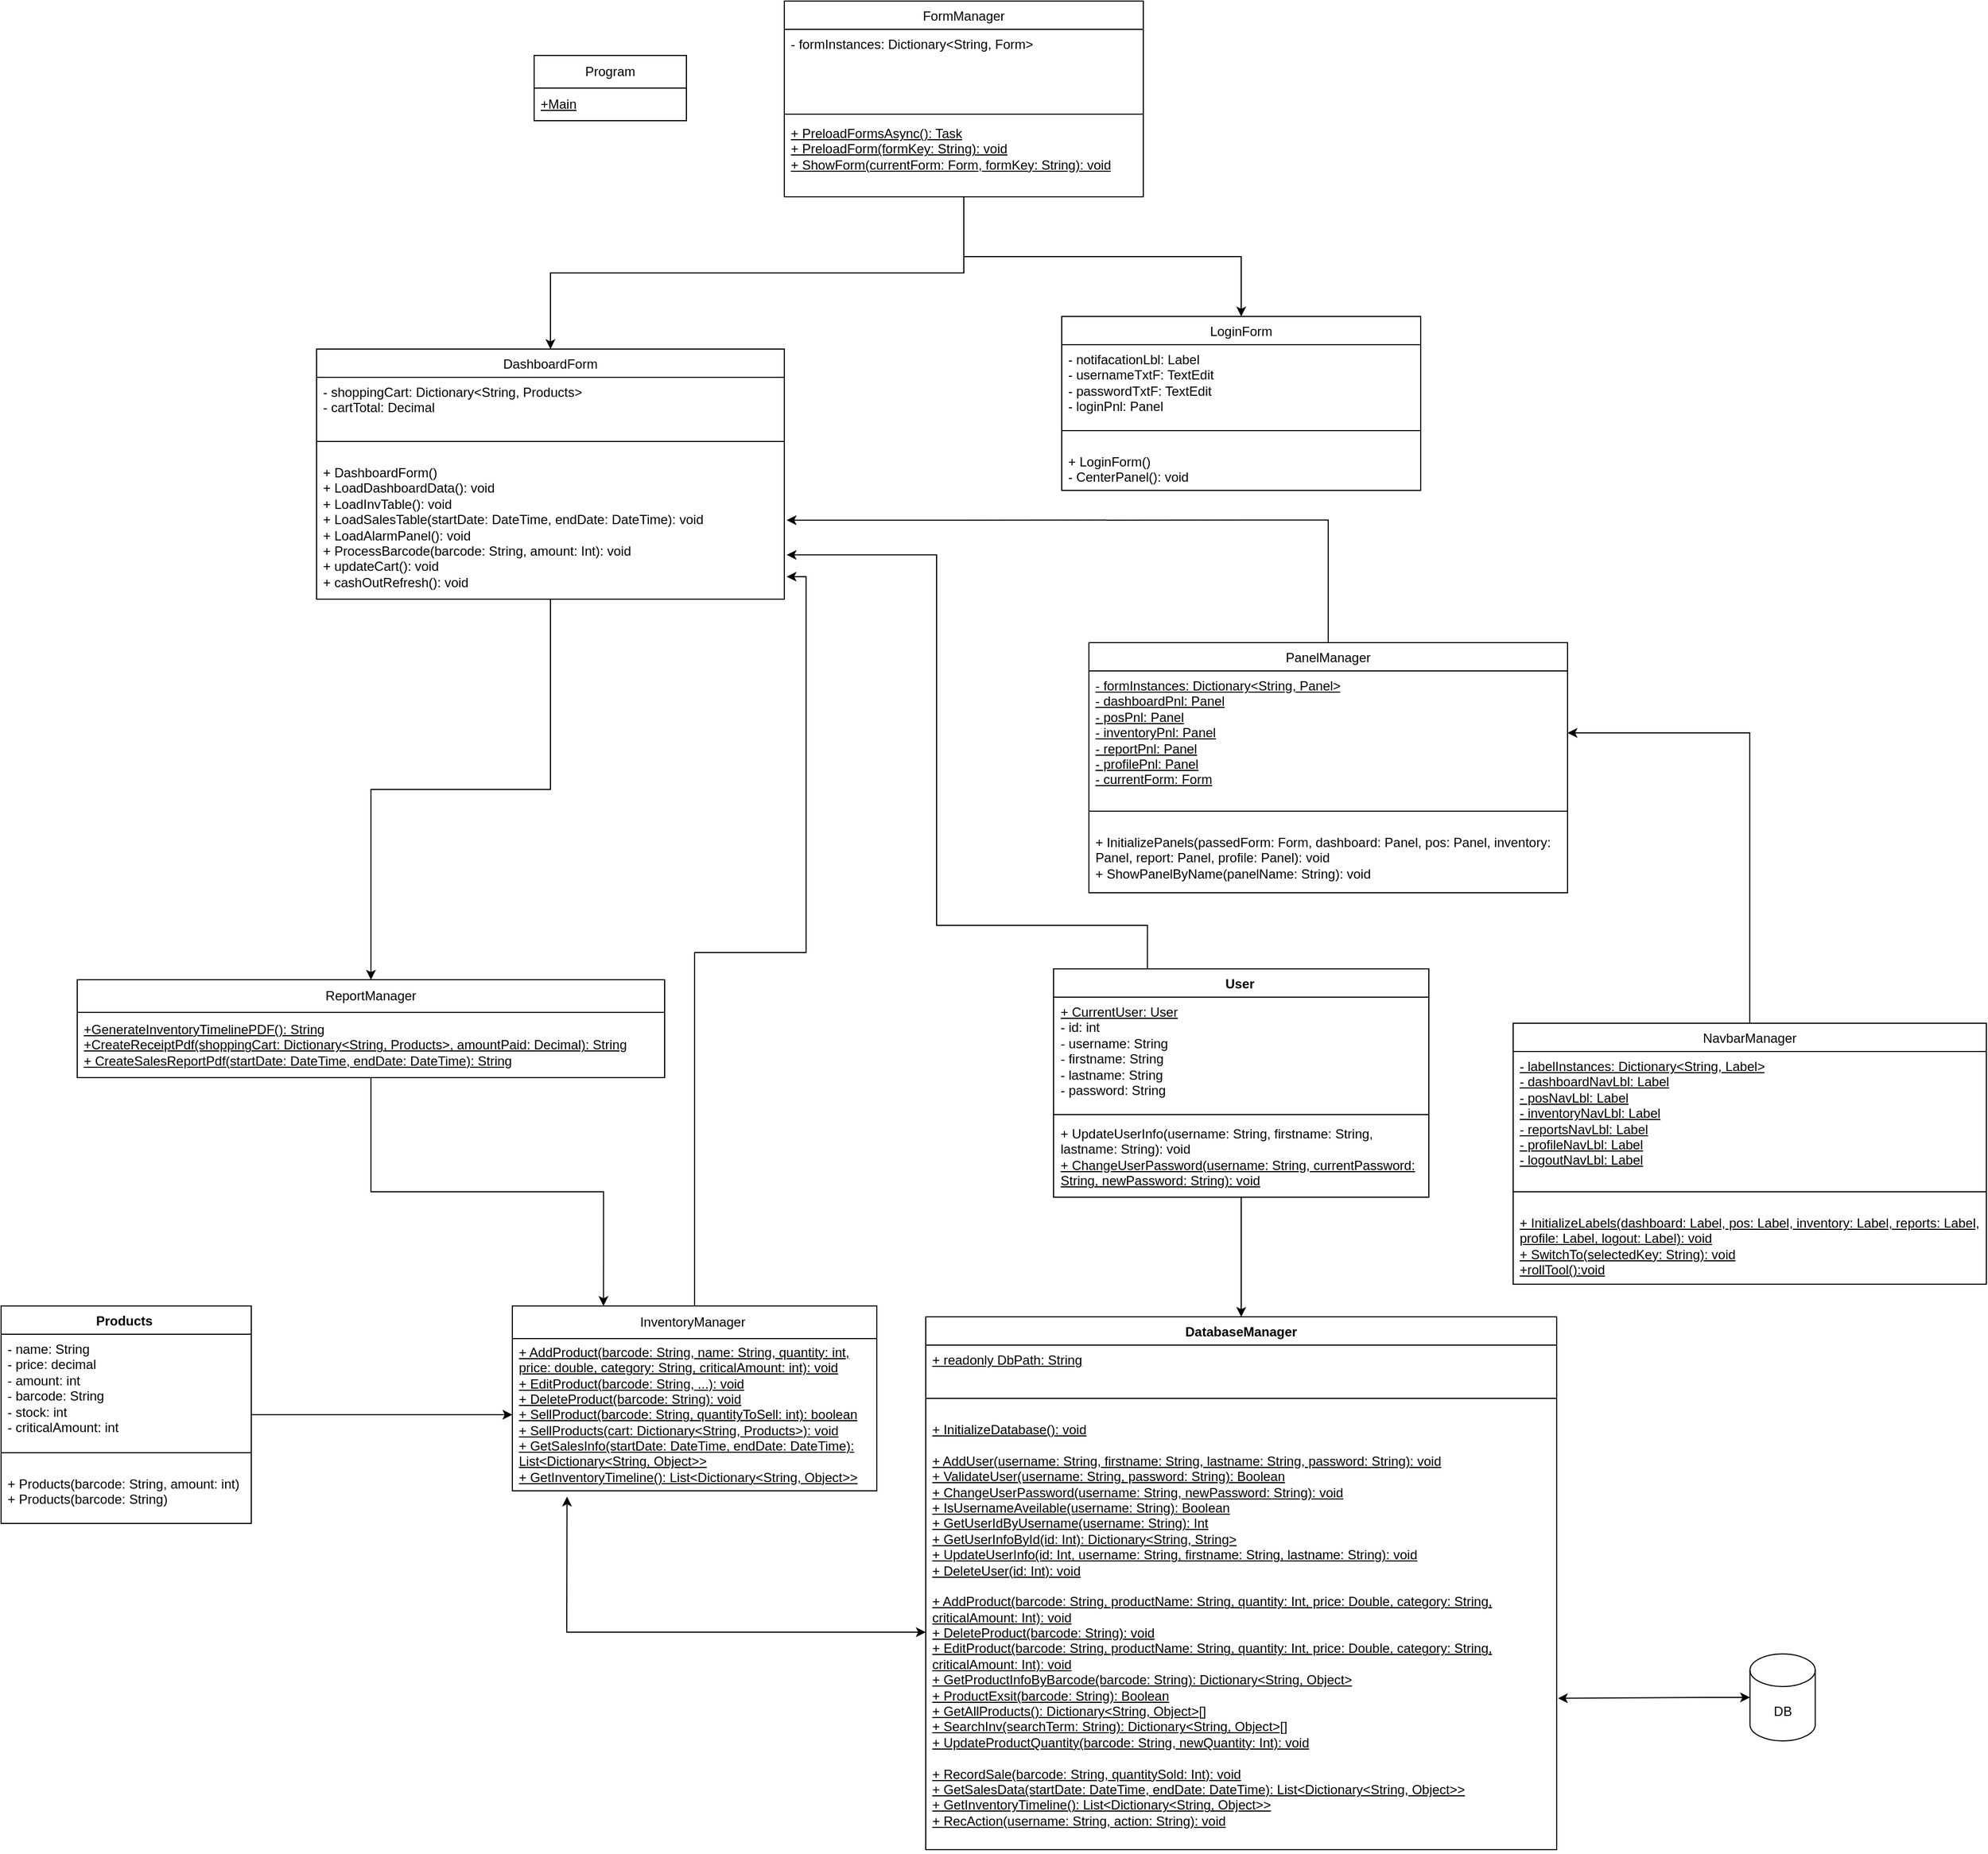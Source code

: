 <mxfile version="27.1.6">
  <diagram name="Page-1" id="xawNQxSA-GuUbvPUAfR9">
    <mxGraphModel dx="2507" dy="1938" grid="1" gridSize="10" guides="1" tooltips="1" connect="1" arrows="1" fold="1" page="1" pageScale="1" pageWidth="850" pageHeight="1100" math="0" shadow="0">
      <root>
        <mxCell id="0" />
        <mxCell id="1" parent="0" />
        <mxCell id="A_p3qt3_bed1-vWkP6F2-5" value="Program" style="swimlane;fontStyle=0;childLayout=stackLayout;horizontal=1;startSize=30;horizontalStack=0;resizeParent=1;resizeParentMax=0;resizeLast=0;collapsible=1;marginBottom=0;whiteSpace=wrap;html=1;" parent="1" vertex="1">
          <mxGeometry x="-20" y="-130" width="140" height="60" as="geometry" />
        </mxCell>
        <mxCell id="A_p3qt3_bed1-vWkP6F2-6" value="&lt;u&gt;+Main&lt;/u&gt;" style="text;strokeColor=none;fillColor=none;align=left;verticalAlign=middle;spacingLeft=4;spacingRight=4;overflow=hidden;points=[[0,0.5],[1,0.5]];portConstraint=eastwest;rotatable=0;whiteSpace=wrap;html=1;" parent="A_p3qt3_bed1-vWkP6F2-5" vertex="1">
          <mxGeometry y="30" width="140" height="30" as="geometry" />
        </mxCell>
        <mxCell id="A_p3qt3_bed1-vWkP6F2-44" style="edgeStyle=orthogonalEdgeStyle;rounded=0;orthogonalLoop=1;jettySize=auto;html=1;entryX=0.25;entryY=0;entryDx=0;entryDy=0;" parent="1" source="A_p3qt3_bed1-vWkP6F2-19" target="A_p3qt3_bed1-vWkP6F2-37" edge="1">
          <mxGeometry relative="1" as="geometry" />
        </mxCell>
        <mxCell id="A_p3qt3_bed1-vWkP6F2-19" value="ReportManager" style="swimlane;fontStyle=0;childLayout=stackLayout;horizontal=1;startSize=30;horizontalStack=0;resizeParent=1;resizeParentMax=0;resizeLast=0;collapsible=1;marginBottom=0;whiteSpace=wrap;html=1;" parent="1" vertex="1">
          <mxGeometry x="-440" y="720" width="540" height="90" as="geometry" />
        </mxCell>
        <mxCell id="A_p3qt3_bed1-vWkP6F2-20" value="&lt;div&gt;&lt;u&gt;+GenerateInventoryTimelinePDF(): String&lt;/u&gt;&lt;/div&gt;&lt;div&gt;&lt;u&gt;+CreateReceiptPdf(shoppingCart: Dictionary&amp;lt;String, Products&amp;gt;, amountPaid: Decimal): String&lt;/u&gt;&lt;/div&gt;&lt;div&gt;&lt;u&gt;+ CreateSalesReportPdf(startDate: DateTime, endDate: DateTime): String&lt;/u&gt;&lt;/div&gt;" style="text;strokeColor=none;fillColor=none;align=left;verticalAlign=middle;spacingLeft=4;spacingRight=4;overflow=hidden;points=[[0,0.5],[1,0.5]];portConstraint=eastwest;rotatable=0;whiteSpace=wrap;html=1;" parent="A_p3qt3_bed1-vWkP6F2-19" vertex="1">
          <mxGeometry y="30" width="540" height="60" as="geometry" />
        </mxCell>
        <mxCell id="A_p3qt3_bed1-vWkP6F2-37" value="InventoryManager&amp;nbsp;" style="swimlane;fontStyle=0;childLayout=stackLayout;horizontal=1;startSize=30;horizontalStack=0;resizeParent=1;resizeParentMax=0;resizeLast=0;collapsible=1;marginBottom=0;whiteSpace=wrap;html=1;" parent="1" vertex="1">
          <mxGeometry x="-40" y="1020" width="335" height="170" as="geometry" />
        </mxCell>
        <mxCell id="A_p3qt3_bed1-vWkP6F2-43" value="&lt;div&gt;&lt;u&gt;+ AddProduct(barcode: String, name: String, quantity: int, price: double, category: String, criticalAmount: int): void&lt;/u&gt;&lt;/div&gt;&lt;div&gt;&lt;u&gt;+ EditProduct(barcode: String, ...): void&lt;/u&gt;&lt;/div&gt;&lt;div&gt;&lt;u&gt;+ DeleteProduct(barcode: String): void&lt;/u&gt;&lt;/div&gt;&lt;div&gt;&lt;u&gt;+ SellProduct(barcode: String, quantityToSell: int): boolean&lt;/u&gt;&lt;/div&gt;&lt;div&gt;&lt;u&gt;+ SellProducts(cart: Dictionary&amp;lt;String, Products&amp;gt;): void&lt;/u&gt;&lt;/div&gt;&lt;div&gt;&lt;u&gt;+ GetSalesInfo(startDate: DateTime, endDate: DateTime): List&amp;lt;Dictionary&amp;lt;String, Object&amp;gt;&amp;gt;&lt;/u&gt;&lt;/div&gt;&lt;div&gt;&lt;u&gt;+ GetInventoryTimeline(): List&amp;lt;Dictionary&amp;lt;String, Object&amp;gt;&amp;gt;&lt;/u&gt;&lt;/div&gt;" style="text;strokeColor=none;fillColor=none;align=left;verticalAlign=middle;spacingLeft=4;spacingRight=4;overflow=hidden;points=[[0,0.5],[1,0.5]];portConstraint=eastwest;rotatable=0;whiteSpace=wrap;html=1;" parent="A_p3qt3_bed1-vWkP6F2-37" vertex="1">
          <mxGeometry y="30" width="335" height="140" as="geometry" />
        </mxCell>
        <mxCell id="A_p3qt3_bed1-vWkP6F2-84" style="edgeStyle=orthogonalEdgeStyle;rounded=0;orthogonalLoop=1;jettySize=auto;html=1;entryX=0.5;entryY=0;entryDx=0;entryDy=0;" parent="1" source="A_p3qt3_bed1-vWkP6F2-52" target="A_p3qt3_bed1-vWkP6F2-79" edge="1">
          <mxGeometry relative="1" as="geometry" />
        </mxCell>
        <mxCell id="A_p3qt3_bed1-vWkP6F2-52" value="User&amp;nbsp;" style="swimlane;fontStyle=1;align=center;verticalAlign=top;childLayout=stackLayout;horizontal=1;startSize=26;horizontalStack=0;resizeParent=1;resizeParentMax=0;resizeLast=0;collapsible=1;marginBottom=0;whiteSpace=wrap;html=1;" parent="1" vertex="1">
          <mxGeometry x="457.5" y="710" width="345" height="210" as="geometry" />
        </mxCell>
        <mxCell id="A_p3qt3_bed1-vWkP6F2-53" value="&lt;div&gt;&lt;u&gt;+ CurrentUser: User&lt;/u&gt;&lt;/div&gt;&lt;div&gt;- id: int&lt;/div&gt;&lt;div&gt;- username: String&lt;/div&gt;&lt;div&gt;- firstname: String&lt;/div&gt;&lt;div&gt;- lastname: String&lt;/div&gt;&lt;div&gt;- password: String&lt;/div&gt;" style="text;strokeColor=none;fillColor=none;align=left;verticalAlign=top;spacingLeft=4;spacingRight=4;overflow=hidden;rotatable=0;points=[[0,0.5],[1,0.5]];portConstraint=eastwest;whiteSpace=wrap;html=1;" parent="A_p3qt3_bed1-vWkP6F2-52" vertex="1">
          <mxGeometry y="26" width="345" height="104" as="geometry" />
        </mxCell>
        <mxCell id="A_p3qt3_bed1-vWkP6F2-54" value="" style="line;strokeWidth=1;fillColor=none;align=left;verticalAlign=middle;spacingTop=-1;spacingLeft=3;spacingRight=3;rotatable=0;labelPosition=right;points=[];portConstraint=eastwest;strokeColor=inherit;" parent="A_p3qt3_bed1-vWkP6F2-52" vertex="1">
          <mxGeometry y="130" width="345" height="8" as="geometry" />
        </mxCell>
        <mxCell id="A_p3qt3_bed1-vWkP6F2-55" value="&lt;div&gt;+ UpdateUserInfo(username: String, firstname: String, lastname: String): void&lt;/div&gt;&lt;div&gt;&lt;u&gt;+ ChangeUserPassword(username: String, currentPassword: String, newPassword: String): void&lt;/u&gt;&lt;/div&gt;" style="text;strokeColor=none;fillColor=none;align=left;verticalAlign=top;spacingLeft=4;spacingRight=4;overflow=hidden;rotatable=0;points=[[0,0.5],[1,0.5]];portConstraint=eastwest;whiteSpace=wrap;html=1;" parent="A_p3qt3_bed1-vWkP6F2-52" vertex="1">
          <mxGeometry y="138" width="345" height="72" as="geometry" />
        </mxCell>
        <mxCell id="A_p3qt3_bed1-vWkP6F2-117" style="edgeStyle=orthogonalEdgeStyle;rounded=0;orthogonalLoop=1;jettySize=auto;html=1;entryX=0;entryY=0.5;entryDx=0;entryDy=0;" parent="1" source="A_p3qt3_bed1-vWkP6F2-57" target="A_p3qt3_bed1-vWkP6F2-43" edge="1">
          <mxGeometry relative="1" as="geometry" />
        </mxCell>
        <mxCell id="A_p3qt3_bed1-vWkP6F2-57" value="Products&amp;nbsp;" style="swimlane;fontStyle=1;align=center;verticalAlign=top;childLayout=stackLayout;horizontal=1;startSize=26;horizontalStack=0;resizeParent=1;resizeParentMax=0;resizeLast=0;collapsible=1;marginBottom=0;whiteSpace=wrap;html=1;" parent="1" vertex="1">
          <mxGeometry x="-510" y="1020" width="230" height="200" as="geometry" />
        </mxCell>
        <mxCell id="A_p3qt3_bed1-vWkP6F2-58" value="&lt;div&gt;- name: String&lt;/div&gt;&lt;div&gt;- price: decimal&lt;/div&gt;&lt;div&gt;- amount: int&lt;/div&gt;&lt;div&gt;- barcode: String&lt;/div&gt;&lt;div&gt;- stock: int&lt;/div&gt;&lt;div&gt;- criticalAmount: int&lt;/div&gt;" style="text;strokeColor=none;fillColor=none;align=left;verticalAlign=top;spacingLeft=4;spacingRight=4;overflow=hidden;rotatable=0;points=[[0,0.5],[1,0.5]];portConstraint=eastwest;whiteSpace=wrap;html=1;" parent="A_p3qt3_bed1-vWkP6F2-57" vertex="1">
          <mxGeometry y="26" width="230" height="94" as="geometry" />
        </mxCell>
        <mxCell id="A_p3qt3_bed1-vWkP6F2-59" value="" style="line;strokeWidth=1;fillColor=none;align=left;verticalAlign=middle;spacingTop=-1;spacingLeft=3;spacingRight=3;rotatable=0;labelPosition=right;points=[];portConstraint=eastwest;strokeColor=inherit;" parent="A_p3qt3_bed1-vWkP6F2-57" vertex="1">
          <mxGeometry y="120" width="230" height="30" as="geometry" />
        </mxCell>
        <mxCell id="A_p3qt3_bed1-vWkP6F2-75" value="&lt;div&gt;+ Products(barcode: String, amount: int)&lt;/div&gt;&lt;div&gt;+ Products(barcode: String)&lt;/div&gt;" style="text;strokeColor=none;fillColor=none;align=left;verticalAlign=top;spacingLeft=4;spacingRight=4;overflow=hidden;rotatable=0;points=[[0,0.5],[1,0.5]];portConstraint=eastwest;whiteSpace=wrap;html=1;" parent="A_p3qt3_bed1-vWkP6F2-57" vertex="1">
          <mxGeometry y="150" width="230" height="50" as="geometry" />
        </mxCell>
        <mxCell id="A_p3qt3_bed1-vWkP6F2-104" style="edgeStyle=orthogonalEdgeStyle;rounded=0;orthogonalLoop=1;jettySize=auto;html=1;" parent="1" source="A_p3qt3_bed1-vWkP6F2-68" target="A_p3qt3_bed1-vWkP6F2-100" edge="1">
          <mxGeometry relative="1" as="geometry" />
        </mxCell>
        <mxCell id="A_p3qt3_bed1-vWkP6F2-110" style="edgeStyle=orthogonalEdgeStyle;rounded=0;orthogonalLoop=1;jettySize=auto;html=1;entryX=0.5;entryY=0;entryDx=0;entryDy=0;" parent="1" source="A_p3qt3_bed1-vWkP6F2-68" target="A_p3qt3_bed1-vWkP6F2-105" edge="1">
          <mxGeometry relative="1" as="geometry" />
        </mxCell>
        <mxCell id="A_p3qt3_bed1-vWkP6F2-68" value="&lt;span style=&quot;font-weight: 400;&quot;&gt;FormManager&lt;/span&gt;" style="swimlane;fontStyle=1;align=center;verticalAlign=top;childLayout=stackLayout;horizontal=1;startSize=26;horizontalStack=0;resizeParent=1;resizeParentMax=0;resizeLast=0;collapsible=1;marginBottom=0;whiteSpace=wrap;html=1;" parent="1" vertex="1">
          <mxGeometry x="210" y="-180" width="330" height="180" as="geometry" />
        </mxCell>
        <mxCell id="A_p3qt3_bed1-vWkP6F2-69" value="- formInstances: Dictionary&amp;lt;String, Form&amp;gt;" style="text;strokeColor=none;fillColor=none;align=left;verticalAlign=top;spacingLeft=4;spacingRight=4;overflow=hidden;rotatable=0;points=[[0,0.5],[1,0.5]];portConstraint=eastwest;whiteSpace=wrap;html=1;" parent="A_p3qt3_bed1-vWkP6F2-68" vertex="1">
          <mxGeometry y="26" width="330" height="74" as="geometry" />
        </mxCell>
        <mxCell id="A_p3qt3_bed1-vWkP6F2-70" value="" style="line;strokeWidth=1;fillColor=none;align=left;verticalAlign=middle;spacingTop=-1;spacingLeft=3;spacingRight=3;rotatable=0;labelPosition=right;points=[];portConstraint=eastwest;strokeColor=inherit;" parent="A_p3qt3_bed1-vWkP6F2-68" vertex="1">
          <mxGeometry y="100" width="330" height="8" as="geometry" />
        </mxCell>
        <mxCell id="A_p3qt3_bed1-vWkP6F2-71" value="&lt;div&gt;&lt;u&gt;+ PreloadFormsAsync(): Task&lt;/u&gt;&lt;/div&gt;&lt;div&gt;&lt;u&gt;+ PreloadForm(formKey: String): void&lt;/u&gt;&lt;/div&gt;&lt;div&gt;&lt;u&gt;+ ShowForm(currentForm: Form, formKey: String): void&lt;/u&gt;&lt;/div&gt;" style="text;strokeColor=none;fillColor=none;align=left;verticalAlign=top;spacingLeft=4;spacingRight=4;overflow=hidden;rotatable=0;points=[[0,0.5],[1,0.5]];portConstraint=eastwest;whiteSpace=wrap;html=1;" parent="A_p3qt3_bed1-vWkP6F2-68" vertex="1">
          <mxGeometry y="108" width="330" height="72" as="geometry" />
        </mxCell>
        <mxCell id="A_p3qt3_bed1-vWkP6F2-76" value="DB" style="shape=cylinder3;whiteSpace=wrap;html=1;boundedLbl=1;backgroundOutline=1;size=15;" parent="1" vertex="1">
          <mxGeometry x="1097.7" y="1340" width="60" height="80" as="geometry" />
        </mxCell>
        <mxCell id="A_p3qt3_bed1-vWkP6F2-78" value="" style="endArrow=classic;startArrow=classic;html=1;rounded=0;entryX=0;entryY=0.5;entryDx=0;entryDy=0;entryPerimeter=0;exitX=1.002;exitY=0.652;exitDx=0;exitDy=0;exitPerimeter=0;" parent="1" source="A_p3qt3_bed1-vWkP6F2-82" target="A_p3qt3_bed1-vWkP6F2-76" edge="1">
          <mxGeometry width="50" height="50" relative="1" as="geometry">
            <mxPoint x="1010" y="1380.98" as="sourcePoint" />
            <mxPoint x="1097.7" y="1370" as="targetPoint" />
            <Array as="points">
              <mxPoint x="1057.7" y="1380" />
            </Array>
          </mxGeometry>
        </mxCell>
        <mxCell id="A_p3qt3_bed1-vWkP6F2-79" value="DatabaseManager" style="swimlane;fontStyle=1;align=center;verticalAlign=top;childLayout=stackLayout;horizontal=1;startSize=26;horizontalStack=0;resizeParent=1;resizeParentMax=0;resizeLast=0;collapsible=1;marginBottom=0;whiteSpace=wrap;html=1;" parent="1" vertex="1">
          <mxGeometry x="340" y="1030" width="580" height="490" as="geometry" />
        </mxCell>
        <mxCell id="A_p3qt3_bed1-vWkP6F2-80" value="&lt;u&gt;+ readonly DbPath: String&lt;/u&gt;" style="text;strokeColor=none;fillColor=none;align=left;verticalAlign=top;spacingLeft=4;spacingRight=4;overflow=hidden;rotatable=0;points=[[0,0.5],[1,0.5]];portConstraint=eastwest;whiteSpace=wrap;html=1;" parent="A_p3qt3_bed1-vWkP6F2-79" vertex="1">
          <mxGeometry y="26" width="580" height="34" as="geometry" />
        </mxCell>
        <mxCell id="A_p3qt3_bed1-vWkP6F2-81" value="" style="line;strokeWidth=1;fillColor=none;align=left;verticalAlign=middle;spacingTop=-1;spacingLeft=3;spacingRight=3;rotatable=0;labelPosition=right;points=[];portConstraint=eastwest;strokeColor=inherit;" parent="A_p3qt3_bed1-vWkP6F2-79" vertex="1">
          <mxGeometry y="60" width="580" height="30" as="geometry" />
        </mxCell>
        <mxCell id="A_p3qt3_bed1-vWkP6F2-82" value="&lt;div&gt;&lt;u&gt;+ InitializeDatabase(): void&lt;/u&gt;&lt;/div&gt;&lt;div&gt;&lt;u&gt;&lt;br&gt;&lt;/u&gt;&lt;/div&gt;&lt;div&gt;&lt;u&gt;+ AddUser(username: String, firstname: String, lastname: String, password: String): void&lt;/u&gt;&lt;/div&gt;&lt;div&gt;&lt;u&gt;+ ValidateUser(username: String, password: String): Boolean&lt;/u&gt;&lt;/div&gt;&lt;div&gt;&lt;u&gt;+ ChangeUserPassword(username: String, newPassword: String): void&lt;/u&gt;&lt;/div&gt;&lt;div&gt;&lt;u&gt;+ IsUsernameAveilable(username: String): Boolean&lt;/u&gt;&lt;/div&gt;&lt;div&gt;&lt;u&gt;+ GetUserIdByUsername(username: String): Int&lt;/u&gt;&lt;/div&gt;&lt;div&gt;&lt;u&gt;+ GetUserInfoById(id: Int): Dictionary&amp;lt;String, String&amp;gt;&lt;/u&gt;&lt;/div&gt;&lt;div&gt;&lt;u&gt;+ UpdateUserInfo(id: Int, username: String, firstname: String, lastname: String): void&lt;/u&gt;&lt;/div&gt;&lt;div&gt;&lt;u&gt;+ DeleteUser(id: Int): void&lt;/u&gt;&lt;/div&gt;&lt;div&gt;&lt;u&gt;&lt;br&gt;&lt;/u&gt;&lt;/div&gt;&lt;div&gt;&lt;u&gt;+ AddProduct(barcode: String, productName: String, quantity: Int, price: Double, category: String, criticalAmount: Int): void&lt;/u&gt;&lt;/div&gt;&lt;div&gt;&lt;u&gt;+ DeleteProduct(barcode: String): void&lt;/u&gt;&lt;/div&gt;&lt;div&gt;&lt;u&gt;+ EditProduct(barcode: String, productName: String, quantity: Int, price: Double, category: String, criticalAmount: Int): void&lt;/u&gt;&lt;/div&gt;&lt;div&gt;&lt;u&gt;+ GetProductInfoByBarcode(barcode: String): Dictionary&amp;lt;String, Object&amp;gt;&lt;/u&gt;&lt;/div&gt;&lt;div&gt;&lt;u&gt;+ ProductExsit(barcode: String): Boolean&lt;/u&gt;&lt;/div&gt;&lt;div&gt;&lt;u&gt;+ GetAllProducts(): Dictionary&amp;lt;String, Object&amp;gt;[]&lt;/u&gt;&lt;/div&gt;&lt;div&gt;&lt;u&gt;+ SearchInv(searchTerm: String): Dictionary&amp;lt;String, Object&amp;gt;[]&lt;/u&gt;&lt;/div&gt;&lt;div&gt;&lt;u&gt;+ UpdateProductQuantity(barcode: String, newQuantity: Int): void&lt;/u&gt;&lt;/div&gt;&lt;div&gt;&lt;u&gt;&lt;br&gt;&lt;/u&gt;&lt;/div&gt;&lt;div&gt;&lt;u&gt;+ RecordSale(barcode: String, quantitySold: Int): void&lt;/u&gt;&lt;/div&gt;&lt;div&gt;&lt;u&gt;+ GetSalesData(startDate: DateTime, endDate: DateTime): List&amp;lt;Dictionary&amp;lt;String, Object&amp;gt;&amp;gt;&lt;/u&gt;&lt;/div&gt;&lt;div&gt;&lt;u&gt;+ GetInventoryTimeline(): List&amp;lt;Dictionary&amp;lt;String, Object&amp;gt;&amp;gt;&lt;/u&gt;&lt;/div&gt;&lt;div&gt;&lt;u&gt;+ RecAction(username: String, action: String): void&lt;/u&gt;&lt;/div&gt;" style="text;strokeColor=none;fillColor=none;align=left;verticalAlign=top;spacingLeft=4;spacingRight=4;overflow=hidden;rotatable=0;points=[[0,0.5],[1,0.5]];portConstraint=eastwest;whiteSpace=wrap;html=1;" parent="A_p3qt3_bed1-vWkP6F2-79" vertex="1">
          <mxGeometry y="90" width="580" height="400" as="geometry" />
        </mxCell>
        <mxCell id="A_p3qt3_bed1-vWkP6F2-120" style="edgeStyle=orthogonalEdgeStyle;rounded=0;orthogonalLoop=1;jettySize=auto;html=1;entryX=1;entryY=0.5;entryDx=0;entryDy=0;" parent="1" source="A_p3qt3_bed1-vWkP6F2-89" target="A_p3qt3_bed1-vWkP6F2-96" edge="1">
          <mxGeometry relative="1" as="geometry" />
        </mxCell>
        <mxCell id="A_p3qt3_bed1-vWkP6F2-89" value="&lt;span style=&quot;font-weight: 400;&quot;&gt;NavbarManager&lt;/span&gt;" style="swimlane;fontStyle=1;align=center;verticalAlign=top;childLayout=stackLayout;horizontal=1;startSize=26;horizontalStack=0;resizeParent=1;resizeParentMax=0;resizeLast=0;collapsible=1;marginBottom=0;whiteSpace=wrap;html=1;" parent="1" vertex="1">
          <mxGeometry x="880" y="760" width="435" height="240" as="geometry" />
        </mxCell>
        <mxCell id="A_p3qt3_bed1-vWkP6F2-90" value="&lt;div&gt;&lt;u&gt;- labelInstances: Dictionary&amp;lt;String, Label&amp;gt;&lt;/u&gt;&lt;/div&gt;&lt;div&gt;&lt;u&gt;- dashboardNavLbl: Label&lt;/u&gt;&lt;/div&gt;&lt;div&gt;&lt;u&gt;- posNavLbl: Label&lt;/u&gt;&lt;/div&gt;&lt;div&gt;&lt;u&gt;- inventoryNavLbl: Label&lt;/u&gt;&lt;/div&gt;&lt;div&gt;&lt;u&gt;- reportsNavLbl: Label&lt;/u&gt;&lt;/div&gt;&lt;div&gt;&lt;u&gt;- profileNavLbl: Label&lt;/u&gt;&lt;/div&gt;&lt;div&gt;&lt;u&gt;- logoutNavLbl: Label&lt;/u&gt;&lt;/div&gt;" style="text;strokeColor=none;fillColor=none;align=left;verticalAlign=top;spacingLeft=4;spacingRight=4;overflow=hidden;rotatable=0;points=[[0,0.5],[1,0.5]];portConstraint=eastwest;whiteSpace=wrap;html=1;" parent="A_p3qt3_bed1-vWkP6F2-89" vertex="1">
          <mxGeometry y="26" width="435" height="114" as="geometry" />
        </mxCell>
        <mxCell id="A_p3qt3_bed1-vWkP6F2-91" value="" style="line;strokeWidth=1;fillColor=none;align=left;verticalAlign=middle;spacingTop=-1;spacingLeft=3;spacingRight=3;rotatable=0;labelPosition=right;points=[];portConstraint=eastwest;strokeColor=inherit;" parent="A_p3qt3_bed1-vWkP6F2-89" vertex="1">
          <mxGeometry y="140" width="435" height="30" as="geometry" />
        </mxCell>
        <mxCell id="A_p3qt3_bed1-vWkP6F2-92" value="&lt;div&gt;&lt;u&gt;+ InitializeLabels(dashboard: Label, pos: Label, inventory: Label, reports: Label, profile: Label, logout: Label): void&lt;/u&gt;&lt;/div&gt;&lt;div&gt;&lt;u&gt;+ SwitchTo(selectedKey: String): void&lt;/u&gt;&lt;/div&gt;&lt;div&gt;&lt;u&gt;+&lt;/u&gt;&lt;span style=&quot;background-color: transparent;&quot;&gt;&lt;u&gt;rollTool():void&lt;/u&gt;&lt;/span&gt;&lt;/div&gt;" style="text;strokeColor=none;fillColor=none;align=left;verticalAlign=top;spacingLeft=4;spacingRight=4;overflow=hidden;rotatable=0;points=[[0,0.5],[1,0.5]];portConstraint=eastwest;whiteSpace=wrap;html=1;" parent="A_p3qt3_bed1-vWkP6F2-89" vertex="1">
          <mxGeometry y="170" width="435" height="70" as="geometry" />
        </mxCell>
        <mxCell id="A_p3qt3_bed1-vWkP6F2-95" value="&lt;span style=&quot;font-weight: 400;&quot;&gt;PanelManager&lt;/span&gt;" style="swimlane;fontStyle=1;align=center;verticalAlign=top;childLayout=stackLayout;horizontal=1;startSize=26;horizontalStack=0;resizeParent=1;resizeParentMax=0;resizeLast=0;collapsible=1;marginBottom=0;whiteSpace=wrap;html=1;" parent="1" vertex="1">
          <mxGeometry x="490" y="410" width="440" height="230" as="geometry" />
        </mxCell>
        <mxCell id="A_p3qt3_bed1-vWkP6F2-96" value="&lt;div&gt;&lt;u&gt;- formInstances: Dictionary&amp;lt;String, Panel&amp;gt;&lt;/u&gt;&lt;/div&gt;&lt;div&gt;&lt;u&gt;- dashboardPnl: Panel&lt;/u&gt;&lt;/div&gt;&lt;div&gt;&lt;u&gt;- posPnl: Panel&lt;/u&gt;&lt;/div&gt;&lt;div&gt;&lt;u&gt;- inventoryPnl: Panel&lt;/u&gt;&lt;/div&gt;&lt;div&gt;&lt;u&gt;- reportPnl: Panel&lt;/u&gt;&lt;/div&gt;&lt;div&gt;&lt;u&gt;- profilePnl: Panel&lt;/u&gt;&lt;/div&gt;&lt;div&gt;&lt;u&gt;- currentForm: Form&lt;/u&gt;&lt;/div&gt;" style="text;strokeColor=none;fillColor=none;align=left;verticalAlign=top;spacingLeft=4;spacingRight=4;overflow=hidden;rotatable=0;points=[[0,0.5],[1,0.5]];portConstraint=eastwest;whiteSpace=wrap;html=1;" parent="A_p3qt3_bed1-vWkP6F2-95" vertex="1">
          <mxGeometry y="26" width="440" height="114" as="geometry" />
        </mxCell>
        <mxCell id="A_p3qt3_bed1-vWkP6F2-97" value="" style="line;strokeWidth=1;fillColor=none;align=left;verticalAlign=middle;spacingTop=-1;spacingLeft=3;spacingRight=3;rotatable=0;labelPosition=right;points=[];portConstraint=eastwest;strokeColor=inherit;" parent="A_p3qt3_bed1-vWkP6F2-95" vertex="1">
          <mxGeometry y="140" width="440" height="30" as="geometry" />
        </mxCell>
        <mxCell id="A_p3qt3_bed1-vWkP6F2-98" value="&lt;div&gt;+ InitializePanels(passedForm: Form, dashboard: Panel, pos: Panel, inventory: Panel, report: Panel, profile: Panel): void&lt;/div&gt;&lt;div&gt;+ ShowPanelByName(panelName: String): void&lt;/div&gt;" style="text;strokeColor=none;fillColor=none;align=left;verticalAlign=top;spacingLeft=4;spacingRight=4;overflow=hidden;rotatable=0;points=[[0,0.5],[1,0.5]];portConstraint=eastwest;whiteSpace=wrap;html=1;" parent="A_p3qt3_bed1-vWkP6F2-95" vertex="1">
          <mxGeometry y="170" width="440" height="60" as="geometry" />
        </mxCell>
        <mxCell id="A_p3qt3_bed1-vWkP6F2-100" value="&lt;span style=&quot;font-weight: 400;&quot;&gt;LoginForm&lt;/span&gt;" style="swimlane;fontStyle=1;align=center;verticalAlign=top;childLayout=stackLayout;horizontal=1;startSize=26;horizontalStack=0;resizeParent=1;resizeParentMax=0;resizeLast=0;collapsible=1;marginBottom=0;whiteSpace=wrap;html=1;" parent="1" vertex="1">
          <mxGeometry x="465" y="110" width="330" height="160" as="geometry" />
        </mxCell>
        <mxCell id="A_p3qt3_bed1-vWkP6F2-101" value="&lt;div&gt;- notifacationLbl: Label&lt;/div&gt;&lt;div&gt;- usernameTxtF: TextEdit&lt;/div&gt;&lt;div&gt;- passwordTxtF: TextEdit&lt;/div&gt;&lt;div&gt;- loginPnl: Panel&lt;/div&gt;" style="text;strokeColor=none;fillColor=none;align=left;verticalAlign=top;spacingLeft=4;spacingRight=4;overflow=hidden;rotatable=0;points=[[0,0.5],[1,0.5]];portConstraint=eastwest;whiteSpace=wrap;html=1;" parent="A_p3qt3_bed1-vWkP6F2-100" vertex="1">
          <mxGeometry y="26" width="330" height="64" as="geometry" />
        </mxCell>
        <mxCell id="A_p3qt3_bed1-vWkP6F2-102" value="" style="line;strokeWidth=1;fillColor=none;align=left;verticalAlign=middle;spacingTop=-1;spacingLeft=3;spacingRight=3;rotatable=0;labelPosition=right;points=[];portConstraint=eastwest;strokeColor=inherit;" parent="A_p3qt3_bed1-vWkP6F2-100" vertex="1">
          <mxGeometry y="90" width="330" height="30" as="geometry" />
        </mxCell>
        <mxCell id="A_p3qt3_bed1-vWkP6F2-103" value="&lt;div&gt;+ LoginForm()&lt;/div&gt;&lt;div&gt;- CenterPanel(): void&lt;/div&gt;" style="text;strokeColor=none;fillColor=none;align=left;verticalAlign=top;spacingLeft=4;spacingRight=4;overflow=hidden;rotatable=0;points=[[0,0.5],[1,0.5]];portConstraint=eastwest;whiteSpace=wrap;html=1;" parent="A_p3qt3_bed1-vWkP6F2-100" vertex="1">
          <mxGeometry y="120" width="330" height="40" as="geometry" />
        </mxCell>
        <mxCell id="A_p3qt3_bed1-vWkP6F2-109" style="edgeStyle=orthogonalEdgeStyle;rounded=0;orthogonalLoop=1;jettySize=auto;html=1;entryX=0.5;entryY=0;entryDx=0;entryDy=0;" parent="1" source="A_p3qt3_bed1-vWkP6F2-105" target="A_p3qt3_bed1-vWkP6F2-19" edge="1">
          <mxGeometry relative="1" as="geometry" />
        </mxCell>
        <mxCell id="A_p3qt3_bed1-vWkP6F2-105" value="&lt;span style=&quot;font-weight: 400;&quot;&gt;DashboardForm&lt;/span&gt;" style="swimlane;fontStyle=1;align=center;verticalAlign=top;childLayout=stackLayout;horizontal=1;startSize=26;horizontalStack=0;resizeParent=1;resizeParentMax=0;resizeLast=0;collapsible=1;marginBottom=0;whiteSpace=wrap;html=1;" parent="1" vertex="1">
          <mxGeometry x="-220" y="140" width="430" height="230" as="geometry" />
        </mxCell>
        <mxCell id="A_p3qt3_bed1-vWkP6F2-106" value="&lt;div&gt;- shoppingCart: Dictionary&amp;lt;String, Products&amp;gt;&lt;/div&gt;&lt;div&gt;- cartTotal: Decimal&lt;/div&gt;" style="text;strokeColor=none;fillColor=none;align=left;verticalAlign=top;spacingLeft=4;spacingRight=4;overflow=hidden;rotatable=0;points=[[0,0.5],[1,0.5]];portConstraint=eastwest;whiteSpace=wrap;html=1;" parent="A_p3qt3_bed1-vWkP6F2-105" vertex="1">
          <mxGeometry y="26" width="430" height="44" as="geometry" />
        </mxCell>
        <mxCell id="A_p3qt3_bed1-vWkP6F2-107" value="" style="line;strokeWidth=1;fillColor=none;align=left;verticalAlign=middle;spacingTop=-1;spacingLeft=3;spacingRight=3;rotatable=0;labelPosition=right;points=[];portConstraint=eastwest;strokeColor=inherit;" parent="A_p3qt3_bed1-vWkP6F2-105" vertex="1">
          <mxGeometry y="70" width="430" height="30" as="geometry" />
        </mxCell>
        <mxCell id="A_p3qt3_bed1-vWkP6F2-108" value="&lt;div&gt;+ DashboardForm()&lt;/div&gt;&lt;div&gt;+ LoadDashboardData(): void&lt;/div&gt;&lt;div&gt;+ LoadInvTable(): void&lt;/div&gt;&lt;div&gt;+ LoadSalesTable(startDate: DateTime, endDate: DateTime): void&lt;/div&gt;&lt;div&gt;+ LoadAlarmPanel(): void&lt;/div&gt;&lt;div&gt;+ ProcessBarcode(barcode: String, amount: Int): void&lt;/div&gt;&lt;div&gt;+ updateCart(): void&lt;/div&gt;&lt;div&gt;+ cashOutRefresh(): void&lt;/div&gt;" style="text;strokeColor=none;fillColor=none;align=left;verticalAlign=top;spacingLeft=4;spacingRight=4;overflow=hidden;rotatable=0;points=[[0,0.5],[1,0.5]];portConstraint=eastwest;whiteSpace=wrap;html=1;" parent="A_p3qt3_bed1-vWkP6F2-105" vertex="1">
          <mxGeometry y="100" width="430" height="130" as="geometry" />
        </mxCell>
        <mxCell id="A_p3qt3_bed1-vWkP6F2-114" style="edgeStyle=orthogonalEdgeStyle;rounded=0;orthogonalLoop=1;jettySize=auto;html=1;entryX=1.005;entryY=0.841;entryDx=0;entryDy=0;entryPerimeter=0;" parent="1" source="A_p3qt3_bed1-vWkP6F2-37" target="A_p3qt3_bed1-vWkP6F2-108" edge="1">
          <mxGeometry relative="1" as="geometry" />
        </mxCell>
        <mxCell id="A_p3qt3_bed1-vWkP6F2-115" style="edgeStyle=orthogonalEdgeStyle;rounded=0;orthogonalLoop=1;jettySize=auto;html=1;exitX=0.25;exitY=0;exitDx=0;exitDy=0;entryX=1.005;entryY=0.687;entryDx=0;entryDy=0;entryPerimeter=0;" parent="1" source="A_p3qt3_bed1-vWkP6F2-52" target="A_p3qt3_bed1-vWkP6F2-108" edge="1">
          <mxGeometry relative="1" as="geometry">
            <Array as="points">
              <mxPoint x="544" y="670" />
              <mxPoint x="350" y="670" />
              <mxPoint x="350" y="329" />
            </Array>
          </mxGeometry>
        </mxCell>
        <mxCell id="A_p3qt3_bed1-vWkP6F2-116" style="edgeStyle=orthogonalEdgeStyle;rounded=0;orthogonalLoop=1;jettySize=auto;html=1;entryX=1.005;entryY=0.441;entryDx=0;entryDy=0;entryPerimeter=0;" parent="1" source="A_p3qt3_bed1-vWkP6F2-95" target="A_p3qt3_bed1-vWkP6F2-108" edge="1">
          <mxGeometry relative="1" as="geometry" />
        </mxCell>
        <mxCell id="A_p3qt3_bed1-vWkP6F2-118" value="" style="endArrow=classic;startArrow=classic;html=1;rounded=0;entryX=0.15;entryY=1.038;entryDx=0;entryDy=0;entryPerimeter=0;exitX=0;exitY=0.5;exitDx=0;exitDy=0;" parent="1" source="A_p3qt3_bed1-vWkP6F2-82" target="A_p3qt3_bed1-vWkP6F2-43" edge="1">
          <mxGeometry width="50" height="50" relative="1" as="geometry">
            <mxPoint x="130" y="1340" as="sourcePoint" />
            <mxPoint x="190" y="1100" as="targetPoint" />
            <Array as="points">
              <mxPoint x="10" y="1320" />
            </Array>
          </mxGeometry>
        </mxCell>
      </root>
    </mxGraphModel>
  </diagram>
</mxfile>
